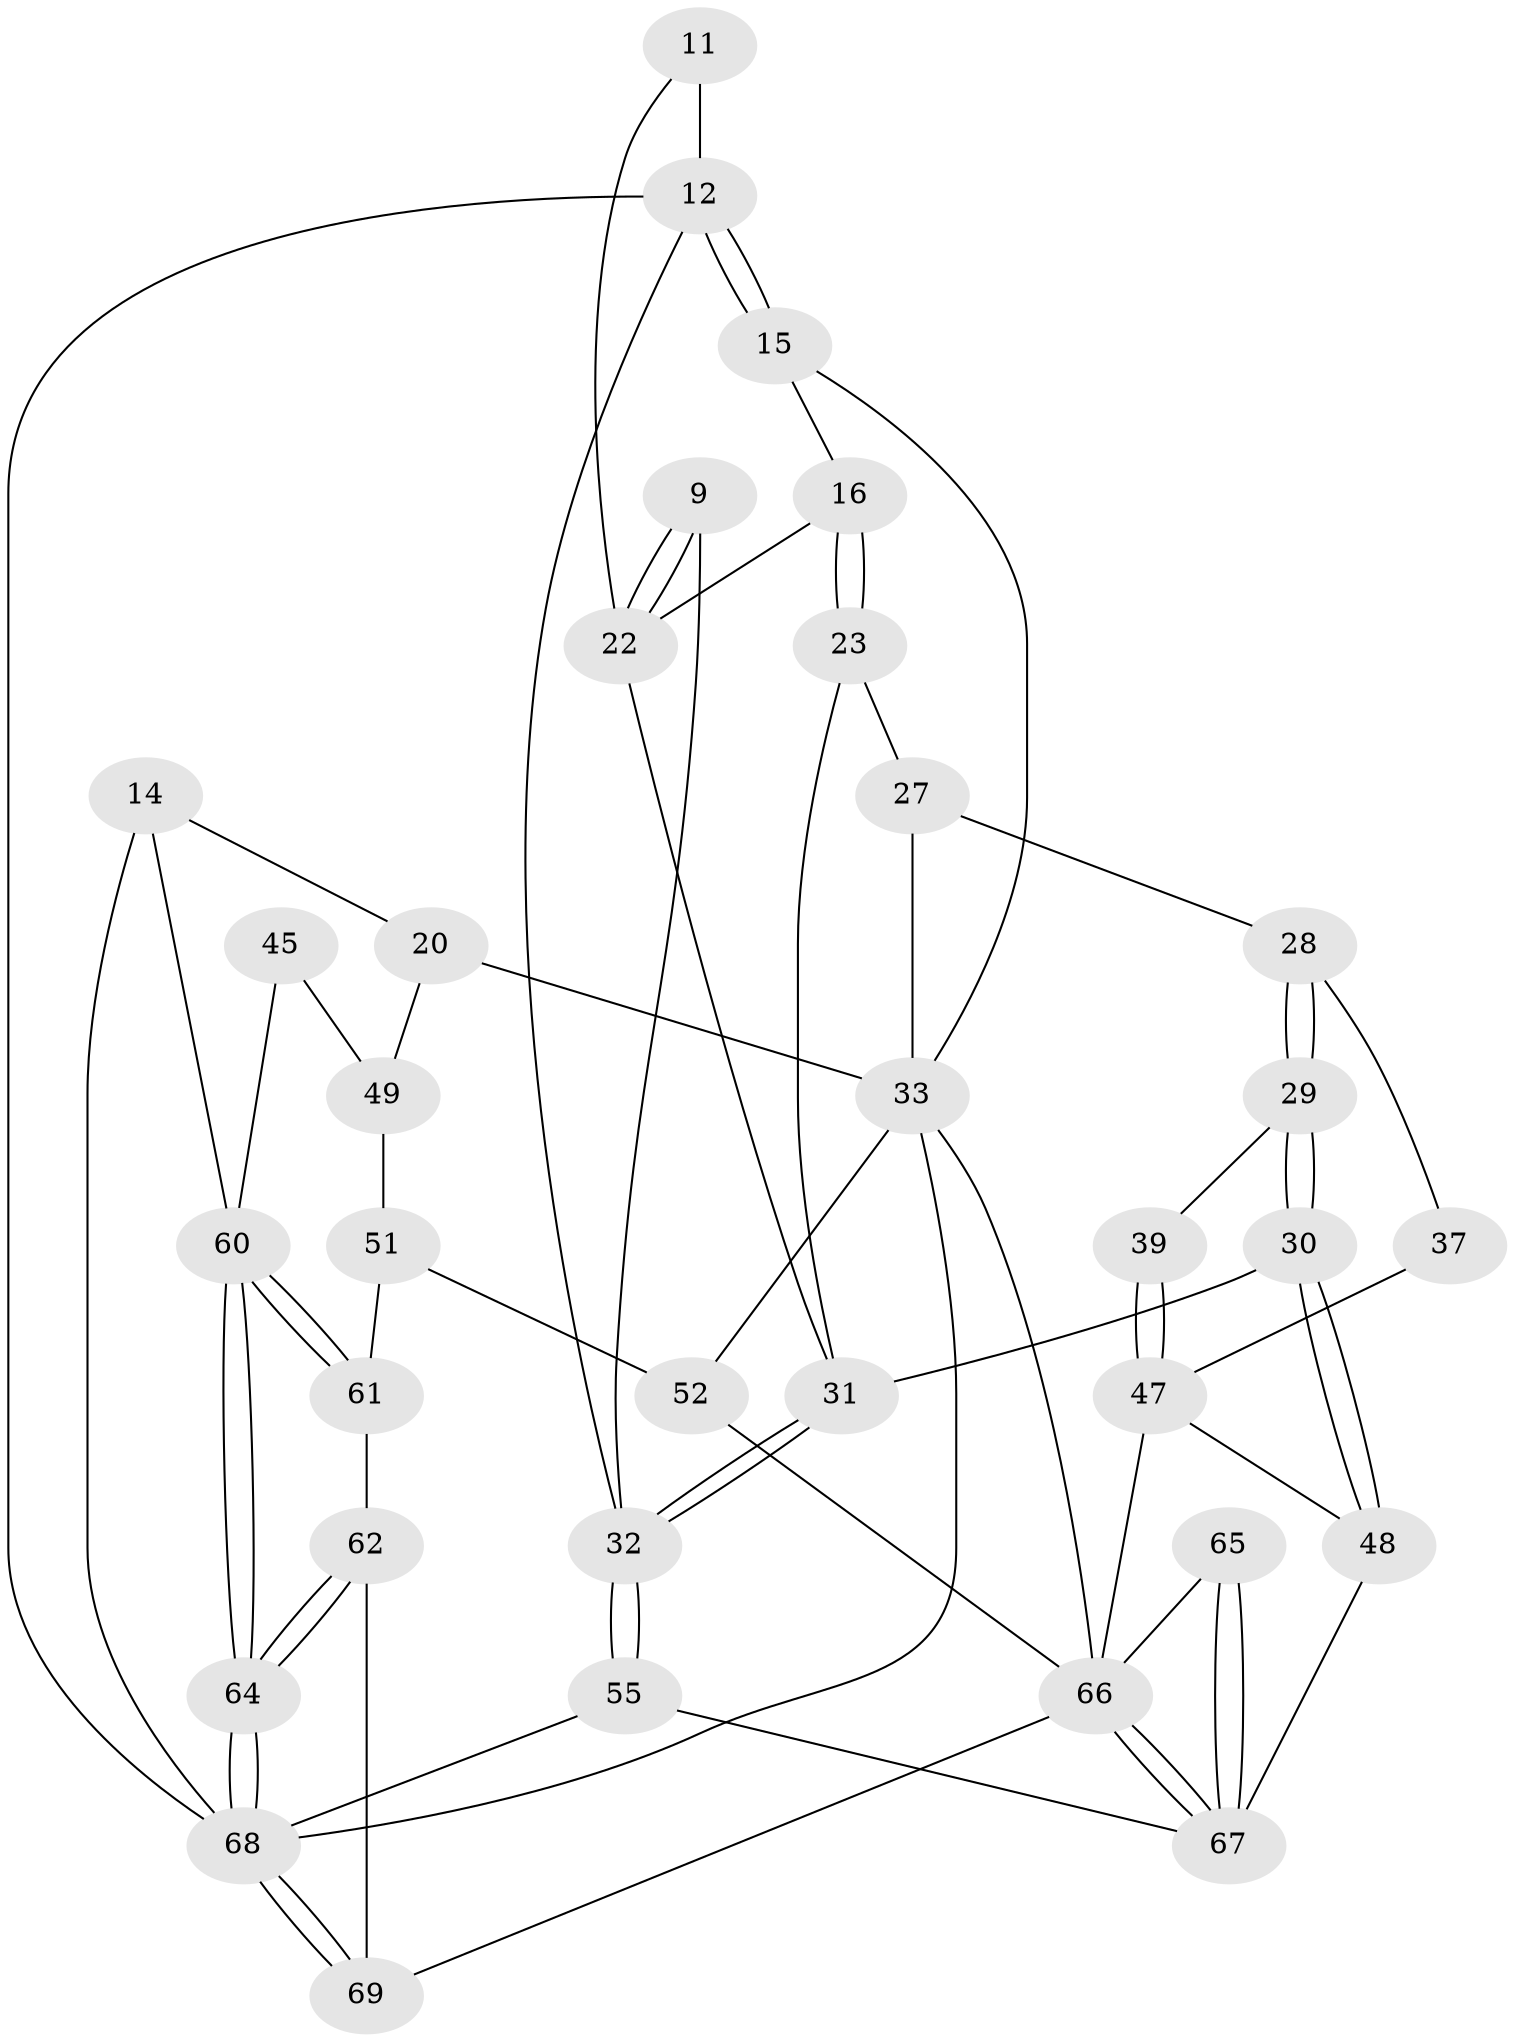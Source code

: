 // original degree distribution, {3: 0.028985507246376812, 6: 0.18840579710144928, 4: 0.2318840579710145, 5: 0.5507246376811594}
// Generated by graph-tools (version 1.1) at 2025/59/03/09/25 04:59:47]
// undirected, 34 vertices, 72 edges
graph export_dot {
graph [start="1"]
  node [color=gray90,style=filled];
  9 [pos="+0.027433214629887605+0.15048881079032064"];
  11 [pos="+0.36994748034051733+0"];
  12 [pos="+0.5261729269945161+0.21093946701775304",super="+7"];
  14 [pos="+1+0.339298661146774",super="+13"];
  15 [pos="+0.5124359749461758+0.30306149122010956"];
  16 [pos="+0.3368841453543571+0.16252969841934592"];
  20 [pos="+0.8822867014427636+0.4394451128807382"];
  22 [pos="+0.19153550049724619+0.427859414709213",super="+17+10"];
  23 [pos="+0.38784621723278545+0.36587272480789246"];
  27 [pos="+0.554994292859419+0.4099563507302421",super="+25"];
  28 [pos="+0.5278856091269647+0.4511103524012764"];
  29 [pos="+0.403259164284505+0.5672770897267796"];
  30 [pos="+0.18316862018565228+0.5356968063887153"];
  31 [pos="+0.169839247240653+0.5177667178745683",super="+24"];
  32 [pos="+0+0.5201346416757197",super="+8"];
  33 [pos="+0.7061171862777478+0.6406158501988631",super="+26+19"];
  37 [pos="+0.5505478596564178+0.5675104278649489"];
  39 [pos="+0.4580322217967547+0.6460733262189661"];
  45 [pos="+1+0.7178168112120952"];
  47 [pos="+0.5059645416732778+0.7937232835957776",super="+46+38"];
  48 [pos="+0.20761671443645927+0.7423744981962109"];
  49 [pos="+0.9150098963979482+0.7971316379144049",super="+41+40"];
  51 [pos="+0.8757696482576892+0.8206842935881139",super="+50+42"];
  52 [pos="+0.804393013438128+0.8338191255039652",super="+43"];
  55 [pos="+0+1"];
  60 [pos="+1+0.775947580694009",super="+44"];
  61 [pos="+0.9064182199001456+0.831538529217934"];
  62 [pos="+0.9207602620698978+0.8677526849948409"];
  64 [pos="+1+1"];
  65 [pos="+0.3742479157227311+0.8991059012848619"];
  66 [pos="+0.46778492976695635+1",super="+58+59+57"];
  67 [pos="+0.24089766667528725+1",super="+54+53"];
  68 [pos="+1+1",super="+2+5"];
  69 [pos="+0.8560157116288316+1",super="+63"];
  9 -- 22 [weight=2];
  9 -- 22;
  9 -- 32;
  11 -- 12 [weight=2];
  11 -- 22;
  12 -- 15;
  12 -- 15;
  12 -- 32;
  12 -- 68 [weight=2];
  14 -- 68 [weight=2];
  14 -- 20;
  14 -- 60;
  15 -- 16;
  15 -- 33;
  16 -- 23;
  16 -- 23;
  16 -- 22;
  20 -- 33;
  20 -- 49;
  22 -- 31;
  23 -- 31;
  23 -- 27;
  27 -- 28;
  27 -- 33 [weight=2];
  28 -- 29;
  28 -- 29;
  28 -- 37;
  29 -- 30;
  29 -- 30;
  29 -- 39;
  30 -- 31;
  30 -- 48;
  30 -- 48;
  31 -- 32;
  31 -- 32;
  32 -- 55 [weight=2];
  32 -- 55;
  33 -- 68;
  33 -- 52;
  33 -- 66;
  37 -- 47 [weight=2];
  39 -- 47 [weight=2];
  39 -- 47;
  45 -- 49 [weight=2];
  45 -- 60;
  47 -- 48;
  47 -- 66 [weight=2];
  48 -- 67;
  49 -- 51 [weight=2];
  51 -- 52 [weight=2];
  51 -- 61;
  52 -- 66;
  55 -- 68;
  55 -- 67;
  60 -- 61;
  60 -- 61;
  60 -- 64;
  60 -- 64;
  61 -- 62;
  62 -- 64;
  62 -- 64;
  62 -- 69;
  64 -- 68;
  64 -- 68;
  65 -- 67 [weight=2];
  65 -- 67;
  65 -- 66;
  66 -- 67;
  66 -- 67;
  66 -- 69 [weight=2];
  68 -- 69;
  68 -- 69;
}
